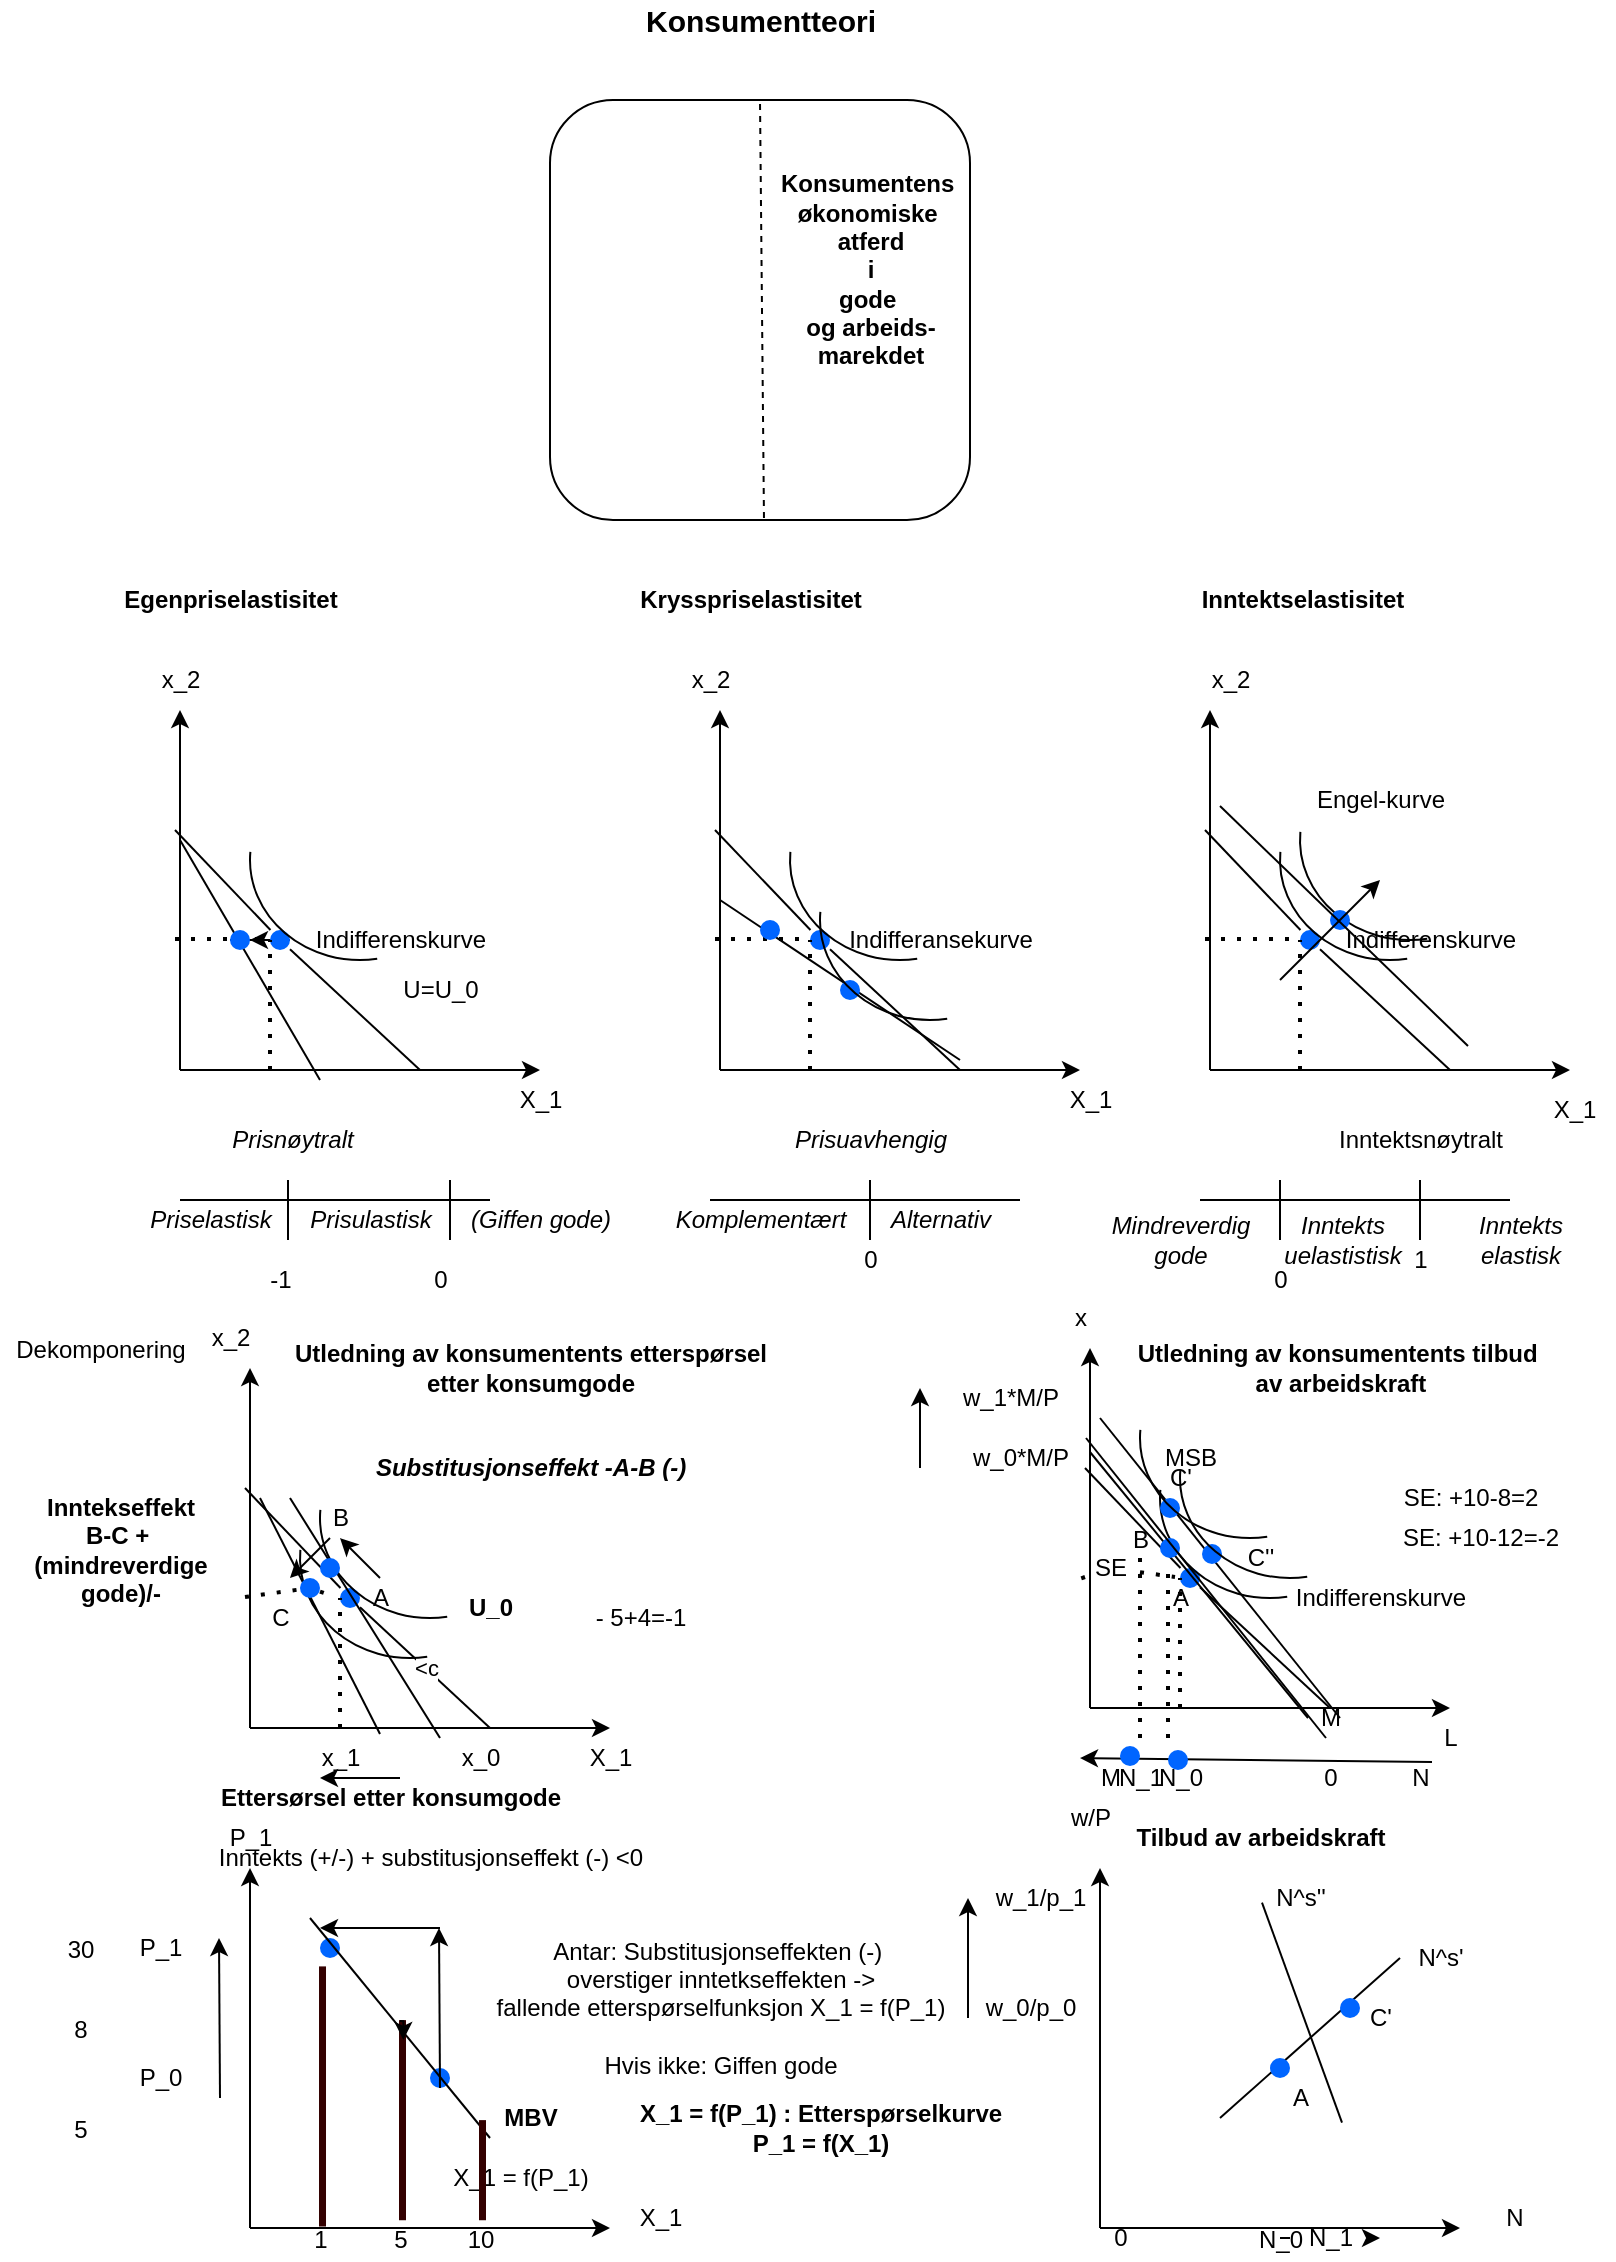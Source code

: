 <mxfile version="15.4.0" type="device"><diagram id="UaC9sKYSoofSCSLUNyeq" name="Page-1"><mxGraphModel dx="1422" dy="856" grid="1" gridSize="10" guides="1" tooltips="1" connect="1" arrows="1" fold="1" page="1" pageScale="1" pageWidth="827" pageHeight="1169" math="0" shadow="0"><root><mxCell id="0"/><mxCell id="1" parent="0"/><mxCell id="a_rR3JhyI1j8THqwhGgr-1" value="" style="rounded=1;whiteSpace=wrap;html=1;" parent="1" vertex="1"><mxGeometry x="295" y="80" width="210" height="210" as="geometry"/></mxCell><mxCell id="CCestM9y5NQriPeMEOW7-3" value="&lt;span style=&quot;font-size: 15px&quot;&gt;&lt;b&gt;Konsumentteori&lt;/b&gt;&lt;/span&gt;" style="text;html=1;align=center;verticalAlign=middle;resizable=0;points=[];autosize=1;" parent="1" vertex="1"><mxGeometry x="335" y="30" width="130" height="20" as="geometry"/></mxCell><mxCell id="p_GAQffkMsLSsXMxCHvM-4" value="" style="endArrow=none;dashed=1;html=1;exitX=0.319;exitY=0.995;exitDx=0;exitDy=0;exitPerimeter=0;" parent="1" edge="1"><mxGeometry width="50" height="50" relative="1" as="geometry"><mxPoint x="401.99" y="288.95" as="sourcePoint"/><mxPoint x="400" y="80" as="targetPoint"/></mxGeometry></mxCell><mxCell id="vuDvbiVRdFE1O4sDSGpS-115" value="&lt;b&gt;Konsumentens&amp;nbsp;&lt;br&gt;økonomiske&amp;nbsp;&lt;br&gt;atferd&lt;br&gt;i&lt;br&gt;gode&amp;nbsp;&lt;br&gt;og arbeids-&lt;br&gt;marekdet&lt;/b&gt;" style="text;html=1;align=center;verticalAlign=middle;resizable=0;points=[];autosize=1;" parent="1" vertex="1"><mxGeometry x="400" y="115" width="110" height="100" as="geometry"/></mxCell><mxCell id="dGHhqfkylUSo09xPHwmu-1" value="" style="endArrow=classic;html=1;" parent="1" edge="1"><mxGeometry width="50" height="50" relative="1" as="geometry"><mxPoint x="110" y="565" as="sourcePoint"/><mxPoint x="110" y="385" as="targetPoint"/></mxGeometry></mxCell><mxCell id="dGHhqfkylUSo09xPHwmu-2" value="" style="endArrow=classic;html=1;" parent="1" edge="1"><mxGeometry width="50" height="50" relative="1" as="geometry"><mxPoint x="110" y="565" as="sourcePoint"/><mxPoint x="290" y="565" as="targetPoint"/></mxGeometry></mxCell><mxCell id="dGHhqfkylUSo09xPHwmu-3" value="" style="endArrow=none;html=1;" parent="1" source="dGHhqfkylUSo09xPHwmu-4" edge="1"><mxGeometry width="50" height="50" relative="1" as="geometry"><mxPoint x="107.5" y="445" as="sourcePoint"/><mxPoint x="230" y="565" as="targetPoint"/></mxGeometry></mxCell><mxCell id="OeIFyzF0JjkcdE1PDNLl-3" value="" style="edgeStyle=orthogonalEdgeStyle;rounded=0;orthogonalLoop=1;jettySize=auto;html=1;" parent="1" source="dGHhqfkylUSo09xPHwmu-4" target="OeIFyzF0JjkcdE1PDNLl-2" edge="1"><mxGeometry relative="1" as="geometry"/></mxCell><mxCell id="dGHhqfkylUSo09xPHwmu-4" value="" style="shape=ellipse;fillColor=#0065FF;strokeColor=none;html=1" parent="1" vertex="1"><mxGeometry x="155" y="495" width="10" height="10" as="geometry"/></mxCell><mxCell id="dGHhqfkylUSo09xPHwmu-5" value="" style="endArrow=none;html=1;" parent="1" target="dGHhqfkylUSo09xPHwmu-4" edge="1"><mxGeometry width="50" height="50" relative="1" as="geometry"><mxPoint x="107.5" y="445" as="sourcePoint"/><mxPoint x="230" y="565" as="targetPoint"/></mxGeometry></mxCell><mxCell id="dGHhqfkylUSo09xPHwmu-6" value="" style="endArrow=none;dashed=1;html=1;dashPattern=1 3;strokeWidth=2;entryX=0;entryY=0.5;entryDx=0;entryDy=0;" parent="1" target="dGHhqfkylUSo09xPHwmu-4" edge="1"><mxGeometry width="50" height="50" relative="1" as="geometry"><mxPoint x="155" y="565" as="sourcePoint"/><mxPoint x="155" y="535" as="targetPoint"/></mxGeometry></mxCell><mxCell id="dGHhqfkylUSo09xPHwmu-7" value="" style="endArrow=none;dashed=1;html=1;dashPattern=1 3;strokeWidth=2;" parent="1" edge="1"><mxGeometry width="50" height="50" relative="1" as="geometry"><mxPoint x="107.5" y="499.5" as="sourcePoint"/><mxPoint x="152.5" y="499.5" as="targetPoint"/></mxGeometry></mxCell><mxCell id="dGHhqfkylUSo09xPHwmu-8" value="Indifferenskurve" style="text;html=1;align=center;verticalAlign=middle;resizable=0;points=[];autosize=1;" parent="1" vertex="1"><mxGeometry x="170" y="490" width="100" height="20" as="geometry"/></mxCell><mxCell id="dGHhqfkylUSo09xPHwmu-9" value="" style="verticalLabelPosition=bottom;verticalAlign=top;html=1;shape=mxgraph.basic.arc;startAngle=0.975;endAngle=0.263;rotation=-180;" parent="1" vertex="1"><mxGeometry x="145" y="410" width="110" height="100" as="geometry"/></mxCell><mxCell id="dGHhqfkylUSo09xPHwmu-10" value="X_1" style="text;html=1;align=center;verticalAlign=middle;resizable=0;points=[];autosize=1;" parent="1" vertex="1"><mxGeometry x="270" y="570" width="40" height="20" as="geometry"/></mxCell><mxCell id="dGHhqfkylUSo09xPHwmu-11" value="x_2" style="text;html=1;align=center;verticalAlign=middle;resizable=0;points=[];autosize=1;" parent="1" vertex="1"><mxGeometry x="95" y="360" width="30" height="20" as="geometry"/></mxCell><mxCell id="dGHhqfkylUSo09xPHwmu-12" value="" style="endArrow=classic;html=1;" parent="1" edge="1"><mxGeometry width="50" height="50" relative="1" as="geometry"><mxPoint x="380" y="565" as="sourcePoint"/><mxPoint x="380" y="385" as="targetPoint"/></mxGeometry></mxCell><mxCell id="dGHhqfkylUSo09xPHwmu-13" value="" style="endArrow=classic;html=1;" parent="1" edge="1"><mxGeometry width="50" height="50" relative="1" as="geometry"><mxPoint x="380" y="565" as="sourcePoint"/><mxPoint x="560" y="565" as="targetPoint"/></mxGeometry></mxCell><mxCell id="dGHhqfkylUSo09xPHwmu-14" value="" style="endArrow=none;html=1;" parent="1" source="dGHhqfkylUSo09xPHwmu-15" edge="1"><mxGeometry width="50" height="50" relative="1" as="geometry"><mxPoint x="377.5" y="445" as="sourcePoint"/><mxPoint x="500" y="565" as="targetPoint"/></mxGeometry></mxCell><mxCell id="dGHhqfkylUSo09xPHwmu-15" value="" style="shape=ellipse;fillColor=#0065FF;strokeColor=none;html=1" parent="1" vertex="1"><mxGeometry x="425" y="495" width="10" height="10" as="geometry"/></mxCell><mxCell id="dGHhqfkylUSo09xPHwmu-16" value="" style="endArrow=none;html=1;" parent="1" target="dGHhqfkylUSo09xPHwmu-15" edge="1"><mxGeometry width="50" height="50" relative="1" as="geometry"><mxPoint x="377.5" y="445" as="sourcePoint"/><mxPoint x="500" y="565" as="targetPoint"/></mxGeometry></mxCell><mxCell id="dGHhqfkylUSo09xPHwmu-17" value="" style="endArrow=none;dashed=1;html=1;dashPattern=1 3;strokeWidth=2;entryX=0;entryY=0.5;entryDx=0;entryDy=0;" parent="1" target="dGHhqfkylUSo09xPHwmu-15" edge="1"><mxGeometry width="50" height="50" relative="1" as="geometry"><mxPoint x="425" y="565" as="sourcePoint"/><mxPoint x="425" y="535" as="targetPoint"/></mxGeometry></mxCell><mxCell id="dGHhqfkylUSo09xPHwmu-18" value="" style="endArrow=none;dashed=1;html=1;dashPattern=1 3;strokeWidth=2;" parent="1" edge="1"><mxGeometry width="50" height="50" relative="1" as="geometry"><mxPoint x="377.5" y="499.5" as="sourcePoint"/><mxPoint x="422.5" y="499.5" as="targetPoint"/></mxGeometry></mxCell><mxCell id="dGHhqfkylUSo09xPHwmu-19" value="Indifferansekurve" style="text;html=1;align=center;verticalAlign=middle;resizable=0;points=[];autosize=1;" parent="1" vertex="1"><mxGeometry x="435" y="490" width="110" height="20" as="geometry"/></mxCell><mxCell id="dGHhqfkylUSo09xPHwmu-20" value="" style="verticalLabelPosition=bottom;verticalAlign=top;html=1;shape=mxgraph.basic.arc;startAngle=0.975;endAngle=0.263;rotation=-180;" parent="1" vertex="1"><mxGeometry x="415" y="410" width="110" height="100" as="geometry"/></mxCell><mxCell id="dGHhqfkylUSo09xPHwmu-21" value="X_1" style="text;html=1;align=center;verticalAlign=middle;resizable=0;points=[];autosize=1;" parent="1" vertex="1"><mxGeometry x="545" y="570" width="40" height="20" as="geometry"/></mxCell><mxCell id="dGHhqfkylUSo09xPHwmu-23" value="" style="endArrow=classic;html=1;" parent="1" edge="1"><mxGeometry width="50" height="50" relative="1" as="geometry"><mxPoint x="625" y="565" as="sourcePoint"/><mxPoint x="625" y="385" as="targetPoint"/></mxGeometry></mxCell><mxCell id="dGHhqfkylUSo09xPHwmu-24" value="" style="endArrow=classic;html=1;" parent="1" edge="1"><mxGeometry width="50" height="50" relative="1" as="geometry"><mxPoint x="625" y="565" as="sourcePoint"/><mxPoint x="805" y="565" as="targetPoint"/></mxGeometry></mxCell><mxCell id="dGHhqfkylUSo09xPHwmu-25" value="" style="endArrow=none;html=1;" parent="1" source="dGHhqfkylUSo09xPHwmu-26" edge="1"><mxGeometry width="50" height="50" relative="1" as="geometry"><mxPoint x="622.5" y="445" as="sourcePoint"/><mxPoint x="745" y="565" as="targetPoint"/></mxGeometry></mxCell><mxCell id="dGHhqfkylUSo09xPHwmu-26" value="" style="shape=ellipse;fillColor=#0065FF;strokeColor=none;html=1" parent="1" vertex="1"><mxGeometry x="670" y="495" width="10" height="10" as="geometry"/></mxCell><mxCell id="dGHhqfkylUSo09xPHwmu-27" value="" style="endArrow=none;html=1;" parent="1" target="dGHhqfkylUSo09xPHwmu-26" edge="1"><mxGeometry width="50" height="50" relative="1" as="geometry"><mxPoint x="622.5" y="445" as="sourcePoint"/><mxPoint x="745" y="565" as="targetPoint"/></mxGeometry></mxCell><mxCell id="dGHhqfkylUSo09xPHwmu-28" value="" style="endArrow=none;dashed=1;html=1;dashPattern=1 3;strokeWidth=2;entryX=0;entryY=0.5;entryDx=0;entryDy=0;" parent="1" target="dGHhqfkylUSo09xPHwmu-26" edge="1"><mxGeometry width="50" height="50" relative="1" as="geometry"><mxPoint x="670" y="565" as="sourcePoint"/><mxPoint x="670" y="535" as="targetPoint"/></mxGeometry></mxCell><mxCell id="dGHhqfkylUSo09xPHwmu-29" value="" style="endArrow=none;dashed=1;html=1;dashPattern=1 3;strokeWidth=2;" parent="1" edge="1"><mxGeometry width="50" height="50" relative="1" as="geometry"><mxPoint x="622.5" y="499.5" as="sourcePoint"/><mxPoint x="667.5" y="499.5" as="targetPoint"/></mxGeometry></mxCell><mxCell id="dGHhqfkylUSo09xPHwmu-30" value="Indifferenskurve" style="text;html=1;align=center;verticalAlign=middle;resizable=0;points=[];autosize=1;" parent="1" vertex="1"><mxGeometry x="685" y="490" width="100" height="20" as="geometry"/></mxCell><mxCell id="dGHhqfkylUSo09xPHwmu-31" value="" style="verticalLabelPosition=bottom;verticalAlign=top;html=1;shape=mxgraph.basic.arc;startAngle=0.975;endAngle=0.263;rotation=-180;" parent="1" vertex="1"><mxGeometry x="660" y="410" width="110" height="100" as="geometry"/></mxCell><mxCell id="dGHhqfkylUSo09xPHwmu-32" value="X_1" style="text;html=1;align=center;verticalAlign=middle;resizable=0;points=[];autosize=1;" parent="1" vertex="1"><mxGeometry x="787" y="575" width="40" height="20" as="geometry"/></mxCell><mxCell id="dGHhqfkylUSo09xPHwmu-34" value="" style="endArrow=classic;html=1;" parent="1" edge="1"><mxGeometry width="50" height="50" relative="1" as="geometry"><mxPoint x="145" y="894" as="sourcePoint"/><mxPoint x="145" y="714" as="targetPoint"/></mxGeometry></mxCell><mxCell id="dGHhqfkylUSo09xPHwmu-35" value="" style="endArrow=classic;html=1;" parent="1" edge="1"><mxGeometry width="50" height="50" relative="1" as="geometry"><mxPoint x="145" y="894" as="sourcePoint"/><mxPoint x="325" y="894" as="targetPoint"/></mxGeometry></mxCell><mxCell id="dGHhqfkylUSo09xPHwmu-36" value="&amp;lt;c" style="endArrow=none;html=1;" parent="1" edge="1"><mxGeometry width="50" height="50" relative="1" as="geometry"><mxPoint x="200" y="833.643" as="sourcePoint"/><mxPoint x="265" y="894" as="targetPoint"/></mxGeometry></mxCell><mxCell id="dGHhqfkylUSo09xPHwmu-37" value="" style="shape=ellipse;fillColor=#0065FF;strokeColor=none;html=1" parent="1" vertex="1"><mxGeometry x="190" y="824" width="10" height="10" as="geometry"/></mxCell><mxCell id="dGHhqfkylUSo09xPHwmu-38" value="" style="endArrow=none;html=1;" parent="1" target="dGHhqfkylUSo09xPHwmu-37" edge="1"><mxGeometry width="50" height="50" relative="1" as="geometry"><mxPoint x="142.5" y="774" as="sourcePoint"/><mxPoint x="265" y="894" as="targetPoint"/></mxGeometry></mxCell><mxCell id="dGHhqfkylUSo09xPHwmu-39" value="" style="endArrow=none;dashed=1;html=1;dashPattern=1 3;strokeWidth=2;entryX=0;entryY=0.5;entryDx=0;entryDy=0;" parent="1" target="dGHhqfkylUSo09xPHwmu-37" edge="1"><mxGeometry width="50" height="50" relative="1" as="geometry"><mxPoint x="190" y="894" as="sourcePoint"/><mxPoint x="190" y="864" as="targetPoint"/></mxGeometry></mxCell><mxCell id="dGHhqfkylUSo09xPHwmu-40" value="" style="endArrow=none;dashed=1;html=1;dashPattern=1 3;strokeWidth=2;" parent="1" source="MqLbuX1iR1Qkj2Uqr4Iy-16" edge="1"><mxGeometry width="50" height="50" relative="1" as="geometry"><mxPoint x="142.5" y="828.5" as="sourcePoint"/><mxPoint x="187.5" y="828.5" as="targetPoint"/></mxGeometry></mxCell><mxCell id="dGHhqfkylUSo09xPHwmu-42" value="" style="verticalLabelPosition=bottom;verticalAlign=top;html=1;shape=mxgraph.basic.arc;startAngle=0.975;endAngle=0.263;rotation=-180;" parent="1" vertex="1"><mxGeometry x="180" y="739" width="110" height="100" as="geometry"/></mxCell><mxCell id="dGHhqfkylUSo09xPHwmu-43" value="X_1" style="text;html=1;align=center;verticalAlign=middle;resizable=0;points=[];autosize=1;" parent="1" vertex="1"><mxGeometry x="305" y="899" width="40" height="20" as="geometry"/></mxCell><mxCell id="dGHhqfkylUSo09xPHwmu-45" value="" style="endArrow=classic;html=1;" parent="1" edge="1"><mxGeometry width="50" height="50" relative="1" as="geometry"><mxPoint x="145" y="1144" as="sourcePoint"/><mxPoint x="145" y="964" as="targetPoint"/></mxGeometry></mxCell><mxCell id="dGHhqfkylUSo09xPHwmu-46" value="" style="endArrow=classic;html=1;" parent="1" edge="1"><mxGeometry width="50" height="50" relative="1" as="geometry"><mxPoint x="145" y="1144" as="sourcePoint"/><mxPoint x="325" y="1144" as="targetPoint"/></mxGeometry></mxCell><mxCell id="dGHhqfkylUSo09xPHwmu-55" value="P_1" style="text;html=1;align=center;verticalAlign=middle;resizable=0;points=[];autosize=1;" parent="1" vertex="1"><mxGeometry x="125" y="939" width="40" height="20" as="geometry"/></mxCell><mxCell id="dGHhqfkylUSo09xPHwmu-56" value="Dekomponering" style="text;html=1;align=center;verticalAlign=middle;resizable=0;points=[];autosize=1;" parent="1" vertex="1"><mxGeometry x="20" y="695" width="100" height="20" as="geometry"/></mxCell><mxCell id="dGHhqfkylUSo09xPHwmu-58" value="&lt;b&gt;Egenpriselastisitet&lt;/b&gt;" style="text;html=1;align=center;verticalAlign=middle;resizable=0;points=[];autosize=1;" parent="1" vertex="1"><mxGeometry x="75" y="320" width="120" height="20" as="geometry"/></mxCell><mxCell id="dGHhqfkylUSo09xPHwmu-59" value="Krysspriselastisitet" style="text;html=1;align=center;verticalAlign=middle;resizable=0;points=[];autosize=1;fontStyle=1" parent="1" vertex="1"><mxGeometry x="330" y="320" width="130" height="20" as="geometry"/></mxCell><mxCell id="dGHhqfkylUSo09xPHwmu-60" value="Inntektselastisitet" style="text;html=1;align=center;verticalAlign=middle;resizable=0;points=[];autosize=1;fontStyle=1" parent="1" vertex="1"><mxGeometry x="611" y="320" width="120" height="20" as="geometry"/></mxCell><mxCell id="dGHhqfkylUSo09xPHwmu-62" value="" style="endArrow=none;html=1;" parent="1" edge="1"><mxGeometry width="50" height="50" relative="1" as="geometry"><mxPoint x="110" y="630" as="sourcePoint"/><mxPoint x="265" y="630" as="targetPoint"/></mxGeometry></mxCell><mxCell id="dGHhqfkylUSo09xPHwmu-63" value="" style="endArrow=none;html=1;" parent="1" edge="1"><mxGeometry width="50" height="50" relative="1" as="geometry"><mxPoint x="375" y="630" as="sourcePoint"/><mxPoint x="530" y="630" as="targetPoint"/></mxGeometry></mxCell><mxCell id="dGHhqfkylUSo09xPHwmu-64" value="" style="endArrow=none;html=1;" parent="1" edge="1"><mxGeometry width="50" height="50" relative="1" as="geometry"><mxPoint x="620" y="630" as="sourcePoint"/><mxPoint x="775" y="630" as="targetPoint"/></mxGeometry></mxCell><mxCell id="dGHhqfkylUSo09xPHwmu-66" value="" style="endArrow=none;html=1;" parent="1" edge="1"><mxGeometry width="50" height="50" relative="1" as="geometry"><mxPoint x="164" y="650" as="sourcePoint"/><mxPoint x="164" y="620" as="targetPoint"/></mxGeometry></mxCell><mxCell id="dGHhqfkylUSo09xPHwmu-67" value="" style="endArrow=none;html=1;" parent="1" edge="1"><mxGeometry width="50" height="50" relative="1" as="geometry"><mxPoint x="245" y="650" as="sourcePoint"/><mxPoint x="245" y="620" as="targetPoint"/></mxGeometry></mxCell><mxCell id="dGHhqfkylUSo09xPHwmu-69" value="" style="endArrow=none;html=1;" parent="1" edge="1"><mxGeometry width="50" height="50" relative="1" as="geometry"><mxPoint x="455" y="650" as="sourcePoint"/><mxPoint x="455" y="620" as="targetPoint"/></mxGeometry></mxCell><mxCell id="dGHhqfkylUSo09xPHwmu-70" value="" style="endArrow=none;html=1;" parent="1" edge="1"><mxGeometry width="50" height="50" relative="1" as="geometry"><mxPoint x="660" y="650" as="sourcePoint"/><mxPoint x="660" y="620" as="targetPoint"/></mxGeometry></mxCell><mxCell id="dGHhqfkylUSo09xPHwmu-71" value="" style="endArrow=none;html=1;" parent="1" edge="1"><mxGeometry width="50" height="50" relative="1" as="geometry"><mxPoint x="730" y="650" as="sourcePoint"/><mxPoint x="730" y="620" as="targetPoint"/></mxGeometry></mxCell><mxCell id="dGHhqfkylUSo09xPHwmu-72" value="&lt;i&gt;Priselastisk&lt;/i&gt;" style="text;html=1;align=center;verticalAlign=middle;resizable=0;points=[];autosize=1;" parent="1" vertex="1"><mxGeometry x="85" y="630" width="80" height="20" as="geometry"/></mxCell><mxCell id="dGHhqfkylUSo09xPHwmu-73" value="&lt;i&gt;Prisnøytralt&lt;/i&gt;" style="text;html=1;align=center;verticalAlign=middle;resizable=0;points=[];autosize=1;" parent="1" vertex="1"><mxGeometry x="126" y="590" width="80" height="20" as="geometry"/></mxCell><mxCell id="dGHhqfkylUSo09xPHwmu-74" value="&lt;i&gt;Prisulastisk&lt;/i&gt;" style="text;html=1;align=center;verticalAlign=middle;resizable=0;points=[];autosize=1;" parent="1" vertex="1"><mxGeometry x="165" y="630" width="80" height="20" as="geometry"/></mxCell><mxCell id="dGHhqfkylUSo09xPHwmu-76" value="&lt;i&gt;Prisuavhengig&lt;/i&gt;" style="text;html=1;align=center;verticalAlign=middle;resizable=0;points=[];autosize=1;" parent="1" vertex="1"><mxGeometry x="410" y="590" width="90" height="20" as="geometry"/></mxCell><mxCell id="dGHhqfkylUSo09xPHwmu-81" value="&lt;b&gt;Inntekseffekt&lt;br&gt;B-C +&amp;nbsp;&lt;br&gt;(mindreverdige&lt;br&gt;gode)/-&lt;br&gt;&lt;/b&gt;" style="text;html=1;align=center;verticalAlign=middle;resizable=0;points=[];autosize=1;" parent="1" vertex="1"><mxGeometry x="30" y="775" width="100" height="60" as="geometry"/></mxCell><mxCell id="dGHhqfkylUSo09xPHwmu-82" value="&lt;b&gt;&lt;i&gt;Substitusjonseffekt -A-B (-)&lt;/i&gt;&lt;/b&gt;" style="text;html=1;align=center;verticalAlign=middle;resizable=0;points=[];autosize=1;" parent="1" vertex="1"><mxGeometry x="200" y="754" width="170" height="20" as="geometry"/></mxCell><mxCell id="dGHhqfkylUSo09xPHwmu-83" value="Antar: Substitusjonseffekten (-)&amp;nbsp;&lt;br&gt;overstiger inntetkseffekten -&amp;gt; &lt;br&gt;fallende etterspørselfunksjon X_1 = f(P_1)&lt;br&gt;&lt;br&gt;Hvis ikke: Giffen gode" style="text;html=1;align=center;verticalAlign=middle;resizable=0;points=[];autosize=1;" parent="1" vertex="1"><mxGeometry x="260" y="994" width="240" height="80" as="geometry"/></mxCell><mxCell id="dGHhqfkylUSo09xPHwmu-84" value="X_1" style="text;html=1;align=center;verticalAlign=middle;resizable=0;points=[];autosize=1;" parent="1" vertex="1"><mxGeometry x="330" y="1129" width="40" height="20" as="geometry"/></mxCell><mxCell id="dGHhqfkylUSo09xPHwmu-85" value="" style="shape=ellipse;fillColor=#0065FF;strokeColor=none;html=1" parent="1" vertex="1"><mxGeometry x="180" y="999" width="10" height="10" as="geometry"/></mxCell><mxCell id="dGHhqfkylUSo09xPHwmu-86" value="" style="shape=ellipse;fillColor=#0065FF;strokeColor=none;html=1" parent="1" vertex="1"><mxGeometry x="235" y="1064" width="10" height="10" as="geometry"/></mxCell><mxCell id="XjBg79fzx463QBhtHAm3-2" value="Utledning av konsumentents etterspørsel &lt;br&gt;etter konsumgode" style="text;html=1;align=center;verticalAlign=middle;resizable=0;points=[];autosize=1;fontStyle=1" parent="1" vertex="1"><mxGeometry x="160" y="699" width="250" height="30" as="geometry"/></mxCell><mxCell id="XjBg79fzx463QBhtHAm3-3" value="Utledning av konsumentents tilbud&amp;nbsp;&lt;br&gt;av arbeidskraft" style="text;html=1;align=center;verticalAlign=middle;resizable=0;points=[];autosize=1;fontStyle=1" parent="1" vertex="1"><mxGeometry x="580" y="699" width="220" height="30" as="geometry"/></mxCell><mxCell id="XjBg79fzx463QBhtHAm3-6" value="" style="endArrow=classic;html=1;" parent="1" edge="1"><mxGeometry width="50" height="50" relative="1" as="geometry"><mxPoint x="570" y="1144" as="sourcePoint"/><mxPoint x="570" y="964" as="targetPoint"/></mxGeometry></mxCell><mxCell id="XjBg79fzx463QBhtHAm3-7" value="" style="endArrow=classic;html=1;" parent="1" edge="1"><mxGeometry width="50" height="50" relative="1" as="geometry"><mxPoint x="570" y="1144" as="sourcePoint"/><mxPoint x="750" y="1144" as="targetPoint"/></mxGeometry></mxCell><mxCell id="XjBg79fzx463QBhtHAm3-8" value="w/P" style="text;html=1;align=center;verticalAlign=middle;resizable=0;points=[];autosize=1;" parent="1" vertex="1"><mxGeometry x="545" y="929" width="40" height="20" as="geometry"/></mxCell><mxCell id="XjBg79fzx463QBhtHAm3-9" value="N" style="text;html=1;align=center;verticalAlign=middle;resizable=0;points=[];autosize=1;" parent="1" vertex="1"><mxGeometry x="767" y="1129" width="20" height="20" as="geometry"/></mxCell><mxCell id="pjJcdShERlO09EDVCgfI-1" value="-1" style="text;html=1;align=center;verticalAlign=middle;resizable=0;points=[];autosize=1;" parent="1" vertex="1"><mxGeometry x="145" y="660" width="30" height="20" as="geometry"/></mxCell><mxCell id="pjJcdShERlO09EDVCgfI-2" value="&lt;i&gt;(Giffen gode)&lt;/i&gt;" style="text;html=1;align=center;verticalAlign=middle;resizable=0;points=[];autosize=1;" parent="1" vertex="1"><mxGeometry x="245" y="630" width="90" height="20" as="geometry"/></mxCell><mxCell id="pjJcdShERlO09EDVCgfI-3" value="0" style="text;html=1;align=center;verticalAlign=middle;resizable=0;points=[];autosize=1;" parent="1" vertex="1"><mxGeometry x="230" y="660" width="20" height="20" as="geometry"/></mxCell><mxCell id="pjJcdShERlO09EDVCgfI-4" value="0" style="text;html=1;align=center;verticalAlign=middle;resizable=0;points=[];autosize=1;" parent="1" vertex="1"><mxGeometry x="445" y="650" width="20" height="20" as="geometry"/></mxCell><mxCell id="pjJcdShERlO09EDVCgfI-5" value="&lt;i&gt;Komplementært&lt;/i&gt;" style="text;html=1;align=center;verticalAlign=middle;resizable=0;points=[];autosize=1;" parent="1" vertex="1"><mxGeometry x="350" y="630" width="100" height="20" as="geometry"/></mxCell><mxCell id="pjJcdShERlO09EDVCgfI-6" value="&lt;i&gt;Alternativ&lt;/i&gt;" style="text;html=1;align=center;verticalAlign=middle;resizable=0;points=[];autosize=1;" parent="1" vertex="1"><mxGeometry x="455" y="630" width="70" height="20" as="geometry"/></mxCell><mxCell id="pjJcdShERlO09EDVCgfI-7" value="1" style="text;html=1;align=center;verticalAlign=middle;resizable=0;points=[];autosize=1;" parent="1" vertex="1"><mxGeometry x="720" y="650" width="20" height="20" as="geometry"/></mxCell><mxCell id="pjJcdShERlO09EDVCgfI-8" value="0" style="text;html=1;align=center;verticalAlign=middle;resizable=0;points=[];autosize=1;" parent="1" vertex="1"><mxGeometry x="650" y="660" width="20" height="20" as="geometry"/></mxCell><mxCell id="pjJcdShERlO09EDVCgfI-10" value="&lt;i&gt;Inntekts&lt;br&gt;elastisk&lt;/i&gt;" style="text;html=1;align=center;verticalAlign=middle;resizable=0;points=[];autosize=1;" parent="1" vertex="1"><mxGeometry x="750" y="635" width="60" height="30" as="geometry"/></mxCell><mxCell id="pjJcdShERlO09EDVCgfI-11" value="&lt;i&gt;Mindreverdig&lt;br&gt;gode&lt;/i&gt;" style="text;html=1;align=center;verticalAlign=middle;resizable=0;points=[];autosize=1;" parent="1" vertex="1"><mxGeometry x="570" y="635" width="80" height="30" as="geometry"/></mxCell><mxCell id="pjJcdShERlO09EDVCgfI-12" value="&lt;i&gt;Inntekts&lt;br&gt;uelastistisk&lt;/i&gt;" style="text;html=1;align=center;verticalAlign=middle;resizable=0;points=[];autosize=1;" parent="1" vertex="1"><mxGeometry x="656" y="635" width="70" height="30" as="geometry"/></mxCell><mxCell id="pjJcdShERlO09EDVCgfI-13" value="Inntektsnøytralt" style="text;html=1;align=center;verticalAlign=middle;resizable=0;points=[];autosize=1;" parent="1" vertex="1"><mxGeometry x="680" y="590" width="100" height="20" as="geometry"/></mxCell><mxCell id="pjJcdShERlO09EDVCgfI-14" value="" style="endArrow=none;html=1;" parent="1" edge="1"><mxGeometry width="50" height="50" relative="1" as="geometry"><mxPoint x="165" y="779" as="sourcePoint"/><mxPoint x="240" y="899" as="targetPoint"/></mxGeometry></mxCell><mxCell id="pjJcdShERlO09EDVCgfI-15" value="" style="endArrow=classic;html=1;" parent="1" edge="1"><mxGeometry width="50" height="50" relative="1" as="geometry"><mxPoint x="565" y="884" as="sourcePoint"/><mxPoint x="565" y="704" as="targetPoint"/></mxGeometry></mxCell><mxCell id="pjJcdShERlO09EDVCgfI-16" value="" style="endArrow=classic;html=1;" parent="1" edge="1"><mxGeometry width="50" height="50" relative="1" as="geometry"><mxPoint x="565" y="884" as="sourcePoint"/><mxPoint x="745" y="884" as="targetPoint"/></mxGeometry></mxCell><mxCell id="pjJcdShERlO09EDVCgfI-17" value="" style="endArrow=none;html=1;" parent="1" source="pjJcdShERlO09EDVCgfI-18" edge="1"><mxGeometry width="50" height="50" relative="1" as="geometry"><mxPoint x="562.5" y="764" as="sourcePoint"/><mxPoint x="685" y="884" as="targetPoint"/></mxGeometry></mxCell><mxCell id="pjJcdShERlO09EDVCgfI-18" value="" style="shape=ellipse;fillColor=#0065FF;strokeColor=none;html=1" parent="1" vertex="1"><mxGeometry x="610" y="814" width="10" height="10" as="geometry"/></mxCell><mxCell id="pjJcdShERlO09EDVCgfI-19" value="" style="endArrow=none;html=1;" parent="1" target="pjJcdShERlO09EDVCgfI-18" edge="1"><mxGeometry width="50" height="50" relative="1" as="geometry"><mxPoint x="562.5" y="764" as="sourcePoint"/><mxPoint x="685" y="884" as="targetPoint"/></mxGeometry></mxCell><mxCell id="pjJcdShERlO09EDVCgfI-20" value="" style="endArrow=none;dashed=1;html=1;dashPattern=1 3;strokeWidth=2;entryX=0;entryY=0.5;entryDx=0;entryDy=0;" parent="1" target="pjJcdShERlO09EDVCgfI-18" edge="1"><mxGeometry width="50" height="50" relative="1" as="geometry"><mxPoint x="610" y="884" as="sourcePoint"/><mxPoint x="610" y="854" as="targetPoint"/></mxGeometry></mxCell><mxCell id="pjJcdShERlO09EDVCgfI-21" value="" style="endArrow=none;dashed=1;html=1;dashPattern=1 3;strokeWidth=2;" parent="1" source="852CA8QY-z-89gIL2CTr-7" edge="1"><mxGeometry width="50" height="50" relative="1" as="geometry"><mxPoint x="562.5" y="818.5" as="sourcePoint"/><mxPoint x="607.5" y="818.5" as="targetPoint"/></mxGeometry></mxCell><mxCell id="pjJcdShERlO09EDVCgfI-22" value="Indifferenskurve" style="text;html=1;align=center;verticalAlign=middle;resizable=0;points=[];autosize=1;" parent="1" vertex="1"><mxGeometry x="660" y="819" width="100" height="20" as="geometry"/></mxCell><mxCell id="pjJcdShERlO09EDVCgfI-23" value="" style="verticalLabelPosition=bottom;verticalAlign=top;html=1;shape=mxgraph.basic.arc;startAngle=0.975;endAngle=0.263;rotation=-180;" parent="1" vertex="1"><mxGeometry x="600" y="729" width="110" height="100" as="geometry"/></mxCell><mxCell id="pjJcdShERlO09EDVCgfI-24" value="L" style="text;html=1;align=center;verticalAlign=middle;resizable=0;points=[];autosize=1;" parent="1" vertex="1"><mxGeometry x="735" y="889" width="20" height="20" as="geometry"/></mxCell><mxCell id="pjJcdShERlO09EDVCgfI-25" value="x" style="text;html=1;align=center;verticalAlign=middle;resizable=0;points=[];autosize=1;" parent="1" vertex="1"><mxGeometry x="550" y="679" width="20" height="20" as="geometry"/></mxCell><mxCell id="pjJcdShERlO09EDVCgfI-30" value="&lt;b&gt;Ettersørsel etter konsumgode&lt;/b&gt;" style="text;html=1;align=center;verticalAlign=middle;resizable=0;points=[];autosize=1;" parent="1" vertex="1"><mxGeometry x="120" y="919" width="190" height="20" as="geometry"/></mxCell><mxCell id="pjJcdShERlO09EDVCgfI-45" value="&lt;b&gt;Tilbud av arbeidskraft&lt;/b&gt;" style="text;html=1;align=center;verticalAlign=middle;resizable=0;points=[];autosize=1;" parent="1" vertex="1"><mxGeometry x="580" y="939" width="140" height="20" as="geometry"/></mxCell><mxCell id="z0DdqQCocqsabi6_3dZR-1" value="" style="endArrow=classic;html=1;exitX=0.05;exitY=1.1;exitDx=0;exitDy=0;exitPerimeter=0;" parent="1" source="pjJcdShERlO09EDVCgfI-24" edge="1"><mxGeometry width="50" height="50" relative="1" as="geometry"><mxPoint x="650" y="909" as="sourcePoint"/><mxPoint x="560" y="909" as="targetPoint"/></mxGeometry></mxCell><mxCell id="z0DdqQCocqsabi6_3dZR-2" value="M" style="text;html=1;align=center;verticalAlign=middle;resizable=0;points=[];autosize=1;" parent="1" vertex="1"><mxGeometry x="670" y="879" width="30" height="20" as="geometry"/></mxCell><mxCell id="z0DdqQCocqsabi6_3dZR-3" value="w_0*M/P" style="text;html=1;align=center;verticalAlign=middle;resizable=0;points=[];autosize=1;" parent="1" vertex="1"><mxGeometry x="500" y="749" width="60" height="20" as="geometry"/></mxCell><mxCell id="z0DdqQCocqsabi6_3dZR-4" value="N" style="text;html=1;align=center;verticalAlign=middle;resizable=0;points=[];autosize=1;" parent="1" vertex="1"><mxGeometry x="720" y="909" width="20" height="20" as="geometry"/></mxCell><mxCell id="z0DdqQCocqsabi6_3dZR-5" value="0" style="text;html=1;align=center;verticalAlign=middle;resizable=0;points=[];autosize=1;" parent="1" vertex="1"><mxGeometry x="675" y="909" width="20" height="20" as="geometry"/></mxCell><mxCell id="z0DdqQCocqsabi6_3dZR-8" value="M" style="text;html=1;align=center;verticalAlign=middle;resizable=0;points=[];autosize=1;" parent="1" vertex="1"><mxGeometry x="560" y="909" width="30" height="20" as="geometry"/></mxCell><mxCell id="z0DdqQCocqsabi6_3dZR-9" value="w_1*M/P" style="text;html=1;align=center;verticalAlign=middle;resizable=0;points=[];autosize=1;" parent="1" vertex="1"><mxGeometry x="495" y="719" width="60" height="20" as="geometry"/></mxCell><mxCell id="z0DdqQCocqsabi6_3dZR-11" value="w_0/p_0" style="text;html=1;align=center;verticalAlign=middle;resizable=0;points=[];autosize=1;" parent="1" vertex="1"><mxGeometry x="505" y="1024" width="60" height="20" as="geometry"/></mxCell><mxCell id="z0DdqQCocqsabi6_3dZR-12" value="w_1/p_1" style="text;html=1;align=center;verticalAlign=middle;resizable=0;points=[];autosize=1;" parent="1" vertex="1"><mxGeometry x="510" y="969" width="60" height="20" as="geometry"/></mxCell><mxCell id="OeIFyzF0JjkcdE1PDNLl-1" value="" style="endArrow=none;html=1;" parent="1" edge="1"><mxGeometry width="50" height="50" relative="1" as="geometry"><mxPoint x="180" y="570" as="sourcePoint"/><mxPoint x="110" y="450" as="targetPoint"/></mxGeometry></mxCell><mxCell id="OeIFyzF0JjkcdE1PDNLl-2" value="" style="shape=ellipse;fillColor=#0065FF;strokeColor=none;html=1" parent="1" vertex="1"><mxGeometry x="135" y="495" width="10" height="10" as="geometry"/></mxCell><mxCell id="OeIFyzF0JjkcdE1PDNLl-4" value="" style="endArrow=none;html=1;" parent="1" edge="1"><mxGeometry width="50" height="50" relative="1" as="geometry"><mxPoint x="500" y="560" as="sourcePoint"/><mxPoint x="380" y="480" as="targetPoint"/></mxGeometry></mxCell><mxCell id="OeIFyzF0JjkcdE1PDNLl-5" value="" style="shape=ellipse;fillColor=#0065FF;strokeColor=none;html=1" parent="1" vertex="1"><mxGeometry x="440" y="520" width="10" height="10" as="geometry"/></mxCell><mxCell id="OeIFyzF0JjkcdE1PDNLl-6" value="" style="verticalLabelPosition=bottom;verticalAlign=top;html=1;shape=mxgraph.basic.arc;startAngle=0.975;endAngle=0.263;rotation=-180;" parent="1" vertex="1"><mxGeometry x="430" y="440" width="110" height="100" as="geometry"/></mxCell><mxCell id="OeIFyzF0JjkcdE1PDNLl-8" value="" style="shape=ellipse;fillColor=#0065FF;strokeColor=none;html=1" parent="1" vertex="1"><mxGeometry x="400" y="490" width="10" height="10" as="geometry"/></mxCell><mxCell id="MqLbuX1iR1Qkj2Uqr4Iy-1" value="x_1" style="text;html=1;align=center;verticalAlign=middle;resizable=0;points=[];autosize=1;" parent="1" vertex="1"><mxGeometry x="175" y="899" width="30" height="20" as="geometry"/></mxCell><mxCell id="MqLbuX1iR1Qkj2Uqr4Iy-4" value="P_0" style="text;html=1;align=center;verticalAlign=middle;resizable=0;points=[];autosize=1;" parent="1" vertex="1"><mxGeometry x="80" y="1059" width="40" height="20" as="geometry"/></mxCell><mxCell id="MqLbuX1iR1Qkj2Uqr4Iy-5" value="P_1" style="text;html=1;align=center;verticalAlign=middle;resizable=0;points=[];autosize=1;" parent="1" vertex="1"><mxGeometry x="80" y="994" width="40" height="20" as="geometry"/></mxCell><mxCell id="MqLbuX1iR1Qkj2Uqr4Iy-9" value="&lt;b&gt;U_0&lt;/b&gt;" style="text;html=1;align=center;verticalAlign=middle;resizable=0;points=[];autosize=1;" parent="1" vertex="1"><mxGeometry x="245" y="824" width="40" height="20" as="geometry"/></mxCell><mxCell id="MqLbuX1iR1Qkj2Uqr4Iy-10" value="" style="shape=ellipse;fillColor=#0065FF;strokeColor=none;html=1" parent="1" vertex="1"><mxGeometry x="180" y="809" width="10" height="10" as="geometry"/></mxCell><mxCell id="MqLbuX1iR1Qkj2Uqr4Iy-13" value="" style="endArrow=classic;html=1;" parent="1" edge="1"><mxGeometry width="50" height="50" relative="1" as="geometry"><mxPoint x="210" y="819" as="sourcePoint"/><mxPoint x="190" y="799" as="targetPoint"/></mxGeometry></mxCell><mxCell id="MqLbuX1iR1Qkj2Uqr4Iy-14" value="" style="endArrow=none;html=1;entryX=0.9;entryY=-0.1;entryDx=0;entryDy=0;entryPerimeter=0;" parent="1" edge="1"><mxGeometry width="50" height="50" relative="1" as="geometry"><mxPoint x="150" y="779" as="sourcePoint"/><mxPoint x="210" y="897" as="targetPoint"/></mxGeometry></mxCell><mxCell id="MqLbuX1iR1Qkj2Uqr4Iy-15" value="" style="verticalLabelPosition=bottom;verticalAlign=top;html=1;shape=mxgraph.basic.arc;startAngle=0.975;endAngle=0.263;rotation=-180;" parent="1" vertex="1"><mxGeometry x="170" y="759" width="110" height="100" as="geometry"/></mxCell><mxCell id="MqLbuX1iR1Qkj2Uqr4Iy-16" value="" style="shape=ellipse;fillColor=#0065FF;strokeColor=none;html=1" parent="1" vertex="1"><mxGeometry x="170" y="819" width="10" height="10" as="geometry"/></mxCell><mxCell id="MqLbuX1iR1Qkj2Uqr4Iy-18" value="" style="endArrow=none;dashed=1;html=1;dashPattern=1 3;strokeWidth=2;" parent="1" target="MqLbuX1iR1Qkj2Uqr4Iy-16" edge="1"><mxGeometry width="50" height="50" relative="1" as="geometry"><mxPoint x="142.5" y="828.5" as="sourcePoint"/><mxPoint x="187.5" y="828.5" as="targetPoint"/></mxGeometry></mxCell><mxCell id="MqLbuX1iR1Qkj2Uqr4Iy-19" value="" style="endArrow=classic;html=1;" parent="1" edge="1"><mxGeometry width="50" height="50" relative="1" as="geometry"><mxPoint x="185" y="799" as="sourcePoint"/><mxPoint x="165" y="819" as="targetPoint"/></mxGeometry></mxCell><mxCell id="MqLbuX1iR1Qkj2Uqr4Iy-20" value="A" style="text;html=1;align=center;verticalAlign=middle;resizable=0;points=[];autosize=1;" parent="1" vertex="1"><mxGeometry x="200" y="819" width="20" height="20" as="geometry"/></mxCell><mxCell id="MqLbuX1iR1Qkj2Uqr4Iy-21" value="B&lt;br&gt;" style="text;html=1;align=center;verticalAlign=middle;resizable=0;points=[];autosize=1;" parent="1" vertex="1"><mxGeometry x="180" y="779" width="20" height="20" as="geometry"/></mxCell><mxCell id="MqLbuX1iR1Qkj2Uqr4Iy-22" value="C" style="text;html=1;align=center;verticalAlign=middle;resizable=0;points=[];autosize=1;" parent="1" vertex="1"><mxGeometry x="150" y="829" width="20" height="20" as="geometry"/></mxCell><mxCell id="MqLbuX1iR1Qkj2Uqr4Iy-23" value="" style="endArrow=classic;html=1;exitX=0.5;exitY=1;exitDx=0;exitDy=0;" parent="1" source="dGHhqfkylUSo09xPHwmu-86" edge="1"><mxGeometry width="50" height="50" relative="1" as="geometry"><mxPoint x="240" y="1029" as="sourcePoint"/><mxPoint x="239.5" y="994" as="targetPoint"/></mxGeometry></mxCell><mxCell id="MqLbuX1iR1Qkj2Uqr4Iy-24" value="" style="endArrow=classic;html=1;" parent="1" edge="1"><mxGeometry width="50" height="50" relative="1" as="geometry"><mxPoint x="240" y="994" as="sourcePoint"/><mxPoint x="180" y="994" as="targetPoint"/></mxGeometry></mxCell><mxCell id="MqLbuX1iR1Qkj2Uqr4Iy-25" value="Inntekts (+/-) + substitusjonseffekt (-) &amp;lt;0" style="text;html=1;align=center;verticalAlign=middle;resizable=0;points=[];autosize=1;" parent="1" vertex="1"><mxGeometry x="120" y="949" width="230" height="20" as="geometry"/></mxCell><mxCell id="MqLbuX1iR1Qkj2Uqr4Iy-26" value="" style="endArrow=none;html=1;" parent="1" edge="1"><mxGeometry width="50" height="50" relative="1" as="geometry"><mxPoint x="175" y="989" as="sourcePoint"/><mxPoint x="265" y="1099" as="targetPoint"/></mxGeometry></mxCell><mxCell id="MqLbuX1iR1Qkj2Uqr4Iy-28" value="X_1 = f(P_1)" style="text;html=1;align=center;verticalAlign=middle;resizable=0;points=[];autosize=1;" parent="1" vertex="1"><mxGeometry x="240" y="1109" width="80" height="20" as="geometry"/></mxCell><mxCell id="MqLbuX1iR1Qkj2Uqr4Iy-31" value="" style="verticalLabelPosition=bottom;verticalAlign=top;html=1;shape=mxgraph.basic.arc;startAngle=0.975;endAngle=0.263;rotation=-180;" parent="1" vertex="1"><mxGeometry x="670" y="400" width="110" height="100" as="geometry"/></mxCell><mxCell id="MqLbuX1iR1Qkj2Uqr4Iy-32" value="" style="shape=ellipse;fillColor=#0065FF;strokeColor=none;html=1" parent="1" vertex="1"><mxGeometry x="685" y="485" width="10" height="10" as="geometry"/></mxCell><mxCell id="MqLbuX1iR1Qkj2Uqr4Iy-34" value="" style="endArrow=classic;html=1;" parent="1" edge="1"><mxGeometry width="50" height="50" relative="1" as="geometry"><mxPoint x="660" y="520" as="sourcePoint"/><mxPoint x="710" y="470" as="targetPoint"/></mxGeometry></mxCell><mxCell id="MqLbuX1iR1Qkj2Uqr4Iy-35" value="Engel-kurve" style="text;html=1;align=center;verticalAlign=middle;resizable=0;points=[];autosize=1;" parent="1" vertex="1"><mxGeometry x="670" y="420" width="80" height="20" as="geometry"/></mxCell><mxCell id="EWcM4Gq3wgILh0zcAq7R-2" value="MSB" style="text;html=1;align=center;verticalAlign=middle;resizable=0;points=[];autosize=1;" parent="1" vertex="1"><mxGeometry x="595" y="749" width="40" height="20" as="geometry"/></mxCell><mxCell id="EWcM4Gq3wgILh0zcAq7R-3" value="" style="endArrow=classic;html=1;" parent="1" edge="1"><mxGeometry width="50" height="50" relative="1" as="geometry"><mxPoint x="480" y="764" as="sourcePoint"/><mxPoint x="480" y="724" as="targetPoint"/></mxGeometry></mxCell><mxCell id="EWcM4Gq3wgILh0zcAq7R-7" value="" style="endArrow=none;html=1;" parent="1" edge="1"><mxGeometry width="50" height="50" relative="1" as="geometry"><mxPoint x="630" y="1089" as="sourcePoint"/><mxPoint x="720" y="1009" as="targetPoint"/></mxGeometry></mxCell><mxCell id="EWcM4Gq3wgILh0zcAq7R-8" value="N^s'" style="text;html=1;align=center;verticalAlign=middle;resizable=0;points=[];autosize=1;" parent="1" vertex="1"><mxGeometry x="720" y="999" width="40" height="20" as="geometry"/></mxCell><mxCell id="852CA8QY-z-89gIL2CTr-1" value="U=U_0" style="text;html=1;align=center;verticalAlign=middle;resizable=0;points=[];autosize=1;" parent="1" vertex="1"><mxGeometry x="215" y="515" width="50" height="20" as="geometry"/></mxCell><mxCell id="852CA8QY-z-89gIL2CTr-3" value="" style="endArrow=none;html=1;" parent="1" edge="1"><mxGeometry width="50" height="50" relative="1" as="geometry"><mxPoint x="690" y="889" as="sourcePoint"/><mxPoint x="570" y="739" as="targetPoint"/></mxGeometry></mxCell><mxCell id="852CA8QY-z-89gIL2CTr-4" value="" style="endArrow=none;html=1;entryX=1.083;entryY=0.35;entryDx=0;entryDy=0;entryPerimeter=0;" parent="1" edge="1" target="z0DdqQCocqsabi6_3dZR-3"><mxGeometry width="50" height="50" relative="1" as="geometry"><mxPoint x="674" y="889" as="sourcePoint"/><mxPoint x="554" y="739" as="targetPoint"/></mxGeometry></mxCell><mxCell id="852CA8QY-z-89gIL2CTr-6" value="" style="shape=ellipse;fillColor=#0065FF;strokeColor=none;html=1" parent="1" vertex="1"><mxGeometry x="600" y="799" width="10" height="10" as="geometry"/></mxCell><mxCell id="852CA8QY-z-89gIL2CTr-8" value="A" style="text;html=1;align=center;verticalAlign=middle;resizable=0;points=[];autosize=1;" parent="1" vertex="1"><mxGeometry x="600" y="819" width="20" height="20" as="geometry"/></mxCell><mxCell id="852CA8QY-z-89gIL2CTr-9" value="B" style="text;html=1;align=center;verticalAlign=middle;resizable=0;points=[];autosize=1;" parent="1" vertex="1"><mxGeometry x="580" y="790" width="20" height="20" as="geometry"/></mxCell><mxCell id="852CA8QY-z-89gIL2CTr-10" value="" style="endArrow=none;html=1;" parent="1" edge="1"><mxGeometry width="50" height="50" relative="1" as="geometry"><mxPoint x="683" y="899" as="sourcePoint"/><mxPoint x="563" y="749" as="targetPoint"/></mxGeometry></mxCell><mxCell id="852CA8QY-z-89gIL2CTr-11" value="" style="shape=ellipse;fillColor=#0065FF;strokeColor=none;html=1" parent="1" vertex="1"><mxGeometry x="600" y="779" width="10" height="10" as="geometry"/></mxCell><mxCell id="852CA8QY-z-89gIL2CTr-12" value="" style="verticalLabelPosition=bottom;verticalAlign=top;html=1;shape=mxgraph.basic.arc;startAngle=0.975;endAngle=0.263;rotation=-180;" parent="1" vertex="1"><mxGeometry x="590" y="699" width="110" height="100" as="geometry"/></mxCell><mxCell id="852CA8QY-z-89gIL2CTr-13" value="" style="shape=ellipse;fillColor=#0065FF;strokeColor=none;html=1" parent="1" vertex="1"><mxGeometry x="621" y="802" width="10" height="10" as="geometry"/></mxCell><mxCell id="852CA8QY-z-89gIL2CTr-14" value="" style="verticalLabelPosition=bottom;verticalAlign=top;html=1;shape=mxgraph.basic.arc;startAngle=0.975;endAngle=0.263;rotation=-180;" parent="1" vertex="1"><mxGeometry x="610" y="719" width="110" height="100" as="geometry"/></mxCell><mxCell id="852CA8QY-z-89gIL2CTr-15" value="C'" style="text;html=1;align=center;verticalAlign=middle;resizable=0;points=[];autosize=1;" parent="1" vertex="1"><mxGeometry x="595" y="759" width="30" height="20" as="geometry"/></mxCell><mxCell id="852CA8QY-z-89gIL2CTr-16" value="" style="endArrow=classic;html=1;" parent="1" edge="1"><mxGeometry width="50" height="50" relative="1" as="geometry"><mxPoint x="504" y="1039" as="sourcePoint"/><mxPoint x="504" y="979" as="targetPoint"/></mxGeometry></mxCell><mxCell id="852CA8QY-z-89gIL2CTr-17" value="" style="endArrow=classic;html=1;startArrow=none;" parent="1" edge="1" source="852CA8QY-z-89gIL2CTr-33"><mxGeometry width="50" height="50" relative="1" as="geometry"><mxPoint x="660" y="1149" as="sourcePoint"/><mxPoint x="710" y="1149" as="targetPoint"/></mxGeometry></mxCell><mxCell id="852CA8QY-z-89gIL2CTr-18" value="" style="shape=ellipse;fillColor=#0065FF;strokeColor=none;html=1" parent="1" vertex="1"><mxGeometry x="655" y="1059" width="10" height="10" as="geometry"/></mxCell><mxCell id="852CA8QY-z-89gIL2CTr-20" value="A" style="text;html=1;align=center;verticalAlign=middle;resizable=0;points=[];autosize=1;" parent="1" vertex="1"><mxGeometry x="660" y="1069" width="20" height="20" as="geometry"/></mxCell><mxCell id="852CA8QY-z-89gIL2CTr-21" value="" style="shape=ellipse;fillColor=#0065FF;strokeColor=none;html=1" parent="1" vertex="1"><mxGeometry x="690" y="1029" width="10" height="10" as="geometry"/></mxCell><mxCell id="852CA8QY-z-89gIL2CTr-22" value="C'" style="text;html=1;align=center;verticalAlign=middle;resizable=0;points=[];autosize=1;" parent="1" vertex="1"><mxGeometry x="695" y="1029" width="30" height="20" as="geometry"/></mxCell><mxCell id="852CA8QY-z-89gIL2CTr-7" value="SE" style="text;html=1;align=center;verticalAlign=middle;resizable=0;points=[];autosize=1;" parent="1" vertex="1"><mxGeometry x="560" y="804" width="30" height="20" as="geometry"/></mxCell><mxCell id="852CA8QY-z-89gIL2CTr-24" value="" style="endArrow=none;dashed=1;html=1;dashPattern=1 3;strokeWidth=2;" parent="1" target="852CA8QY-z-89gIL2CTr-7" edge="1"><mxGeometry width="50" height="50" relative="1" as="geometry"><mxPoint x="562.5" y="818.5" as="sourcePoint"/><mxPoint x="607.5" y="818.5" as="targetPoint"/></mxGeometry></mxCell><mxCell id="852CA8QY-z-89gIL2CTr-25" value="" style="endArrow=none;dashed=1;html=1;dashPattern=1 3;strokeWidth=2;entryX=0;entryY=0.5;entryDx=0;entryDy=0;" parent="1" edge="1"><mxGeometry width="50" height="50" relative="1" as="geometry"><mxPoint x="604" y="899" as="sourcePoint"/><mxPoint x="604" y="814" as="targetPoint"/></mxGeometry></mxCell><mxCell id="852CA8QY-z-89gIL2CTr-26" value="" style="endArrow=none;dashed=1;html=1;dashPattern=1 3;strokeWidth=2;entryX=0;entryY=0.5;entryDx=0;entryDy=0;" parent="1" edge="1"><mxGeometry width="50" height="50" relative="1" as="geometry"><mxPoint x="590" y="899" as="sourcePoint"/><mxPoint x="590" y="804" as="targetPoint"/></mxGeometry></mxCell><mxCell id="852CA8QY-z-89gIL2CTr-27" value="N_0" style="text;html=1;align=center;verticalAlign=middle;resizable=0;points=[];autosize=1;" parent="1" vertex="1"><mxGeometry x="590" y="909" width="40" height="20" as="geometry"/></mxCell><mxCell id="852CA8QY-z-89gIL2CTr-28" value="N_1" style="text;html=1;align=center;verticalAlign=middle;resizable=0;points=[];autosize=1;" parent="1" vertex="1"><mxGeometry x="570" y="909" width="40" height="20" as="geometry"/></mxCell><mxCell id="852CA8QY-z-89gIL2CTr-29" value="" style="shape=ellipse;fillColor=#0065FF;strokeColor=none;html=1" parent="1" vertex="1"><mxGeometry x="604" y="905" width="10" height="10" as="geometry"/></mxCell><mxCell id="852CA8QY-z-89gIL2CTr-30" value="" style="shape=ellipse;fillColor=#0065FF;strokeColor=none;html=1" parent="1" vertex="1"><mxGeometry x="580" y="903" width="10" height="10" as="geometry"/></mxCell><mxCell id="852CA8QY-z-89gIL2CTr-31" value="0" style="text;html=1;align=center;verticalAlign=middle;resizable=0;points=[];autosize=1;" parent="1" vertex="1"><mxGeometry x="570" y="1139" width="20" height="20" as="geometry"/></mxCell><mxCell id="852CA8QY-z-89gIL2CTr-32" value="N_0" style="text;html=1;align=center;verticalAlign=middle;resizable=0;points=[];autosize=1;" parent="1" vertex="1"><mxGeometry x="640" y="1140" width="40" height="20" as="geometry"/></mxCell><mxCell id="1YyyeHznl8fufeUUTmXM-3" value="&lt;b&gt;MBV&lt;/b&gt;" style="text;html=1;align=center;verticalAlign=middle;resizable=0;points=[];autosize=1;" parent="1" vertex="1"><mxGeometry x="265" y="1079" width="40" height="20" as="geometry"/></mxCell><mxCell id="MY50G7Whl_9Gmaf2MafQ-1" value="" style="rounded=0;whiteSpace=wrap;html=1;shadow=0;strokeColor=#330000;fillColor=#330000;rotation=-90;" parent="1" vertex="1"><mxGeometry x="116.73" y="1076.98" width="129.05" height="2.5" as="geometry"/></mxCell><mxCell id="MY50G7Whl_9Gmaf2MafQ-2" value="30" style="text;html=1;align=center;verticalAlign=middle;resizable=0;points=[];autosize=1;" parent="1" vertex="1"><mxGeometry x="45" y="995" width="30" height="20" as="geometry"/></mxCell><mxCell id="MY50G7Whl_9Gmaf2MafQ-3" value="1" style="text;html=1;align=center;verticalAlign=middle;resizable=0;points=[];autosize=1;" parent="1" vertex="1"><mxGeometry x="170" y="1140" width="20" height="20" as="geometry"/></mxCell><mxCell id="MY50G7Whl_9Gmaf2MafQ-5" value="" style="rounded=0;whiteSpace=wrap;html=1;shadow=0;strokeColor=#330000;fillColor=#330000;rotation=-90;" parent="1" vertex="1"><mxGeometry x="171.72" y="1088.84" width="99.06" height="2.5" as="geometry"/></mxCell><mxCell id="MY50G7Whl_9Gmaf2MafQ-7" value="5" style="text;html=1;align=center;verticalAlign=middle;resizable=0;points=[];autosize=1;" parent="1" vertex="1"><mxGeometry x="210" y="1140" width="20" height="20" as="geometry"/></mxCell><mxCell id="MY50G7Whl_9Gmaf2MafQ-8" value="8" style="text;html=1;align=center;verticalAlign=middle;resizable=0;points=[];autosize=1;" parent="1" vertex="1"><mxGeometry x="50" y="1035" width="20" height="20" as="geometry"/></mxCell><mxCell id="MY50G7Whl_9Gmaf2MafQ-9" value="" style="rounded=0;whiteSpace=wrap;html=1;shadow=0;strokeColor=#330000;fillColor=#330000;rotation=-90;" parent="1" vertex="1"><mxGeometry x="236.72" y="1113.84" width="49.06" height="2.5" as="geometry"/></mxCell><mxCell id="MY50G7Whl_9Gmaf2MafQ-11" value="10" style="text;html=1;align=center;verticalAlign=middle;resizable=0;points=[];autosize=1;" parent="1" vertex="1"><mxGeometry x="245" y="1140" width="30" height="20" as="geometry"/></mxCell><mxCell id="MY50G7Whl_9Gmaf2MafQ-12" value="5" style="text;html=1;align=center;verticalAlign=middle;resizable=0;points=[];autosize=1;" parent="1" vertex="1"><mxGeometry x="50" y="1085" width="20" height="20" as="geometry"/></mxCell><mxCell id="bJr-KsHyJwXVqSMogSpz-1" value="" style="endArrow=none;html=1;" parent="1" edge="1"><mxGeometry width="50" height="50" relative="1" as="geometry"><mxPoint x="630" y="433" as="sourcePoint"/><mxPoint x="754" y="553" as="targetPoint"/></mxGeometry></mxCell><mxCell id="bJr-KsHyJwXVqSMogSpz-5" value="&lt;b&gt;X_1 = f(P_1) : Etterspørselkurve&lt;br&gt;P_1 = f(X_1)&lt;/b&gt;" style="text;html=1;align=center;verticalAlign=middle;resizable=0;points=[];autosize=1;" parent="1" vertex="1"><mxGeometry x="330" y="1079" width="200" height="30" as="geometry"/></mxCell><mxCell id="bJr-KsHyJwXVqSMogSpz-6" value="" style="endArrow=classic;html=1;exitX=0.5;exitY=1;exitDx=0;exitDy=0;" parent="1" edge="1"><mxGeometry width="50" height="50" relative="1" as="geometry"><mxPoint x="130" y="1079" as="sourcePoint"/><mxPoint x="129.5" y="999" as="targetPoint"/></mxGeometry></mxCell><mxCell id="KK0qzQItSUdO2ZQ0PzM6-1" value="x_2" style="text;html=1;align=center;verticalAlign=middle;resizable=0;points=[];autosize=1;" parent="1" vertex="1"><mxGeometry x="360" y="360" width="30" height="20" as="geometry"/></mxCell><mxCell id="KK0qzQItSUdO2ZQ0PzM6-2" value="x_2" style="text;html=1;align=center;verticalAlign=middle;resizable=0;points=[];autosize=1;" parent="1" vertex="1"><mxGeometry x="620" y="360" width="30" height="20" as="geometry"/></mxCell><mxCell id="KK0qzQItSUdO2ZQ0PzM6-3" value="x_2" style="text;html=1;align=center;verticalAlign=middle;resizable=0;points=[];autosize=1;" parent="1" vertex="1"><mxGeometry x="120" y="689" width="30" height="20" as="geometry"/></mxCell><mxCell id="EcHY5p-Y-YTJB8NP23FC-1" value="" style="endArrow=classic;html=1;" parent="1" edge="1"><mxGeometry width="50" height="50" relative="1" as="geometry"><mxPoint x="220" y="919" as="sourcePoint"/><mxPoint x="180" y="919" as="targetPoint"/></mxGeometry></mxCell><mxCell id="EcHY5p-Y-YTJB8NP23FC-2" value="x_0" style="text;html=1;align=center;verticalAlign=middle;resizable=0;points=[];autosize=1;" parent="1" vertex="1"><mxGeometry x="245" y="899" width="30" height="20" as="geometry"/></mxCell><mxCell id="EcHY5p-Y-YTJB8NP23FC-3" value="- 5+4=-1" style="text;html=1;align=center;verticalAlign=middle;resizable=0;points=[];autosize=1;" parent="1" vertex="1"><mxGeometry x="310" y="829" width="60" height="20" as="geometry"/></mxCell><mxCell id="EcHY5p-Y-YTJB8NP23FC-4" style="edgeStyle=orthogonalEdgeStyle;rounded=0;orthogonalLoop=1;jettySize=auto;html=1;exitX=1;exitY=0;exitDx=0;exitDy=0;entryX=0.905;entryY=0.667;entryDx=0;entryDy=0;entryPerimeter=0;" parent="1" source="MY50G7Whl_9Gmaf2MafQ-5" target="MY50G7Whl_9Gmaf2MafQ-5" edge="1"><mxGeometry relative="1" as="geometry"/></mxCell><mxCell id="EcHY5p-Y-YTJB8NP23FC-6" value="SE: +10-8=2" style="text;html=1;align=center;verticalAlign=middle;resizable=0;points=[];autosize=1;" parent="1" vertex="1"><mxGeometry x="715" y="769" width="80" height="20" as="geometry"/></mxCell><mxCell id="EcHY5p-Y-YTJB8NP23FC-7" value="SE: +10-12=-2" style="text;html=1;align=center;verticalAlign=middle;resizable=0;points=[];autosize=1;" parent="1" vertex="1"><mxGeometry x="715" y="789" width="90" height="20" as="geometry"/></mxCell><mxCell id="EcHY5p-Y-YTJB8NP23FC-8" value="" style="endArrow=none;html=1;" parent="1" edge="1"><mxGeometry width="50" height="50" relative="1" as="geometry"><mxPoint x="691" y="1091.34" as="sourcePoint"/><mxPoint x="651" y="981.34" as="targetPoint"/></mxGeometry></mxCell><mxCell id="EcHY5p-Y-YTJB8NP23FC-9" value="N^s''" style="text;html=1;align=center;verticalAlign=middle;resizable=0;points=[];autosize=1;" parent="1" vertex="1"><mxGeometry x="650" y="969" width="40" height="20" as="geometry"/></mxCell><mxCell id="EcHY5p-Y-YTJB8NP23FC-10" value="C''" style="text;html=1;align=center;verticalAlign=middle;resizable=0;points=[];autosize=1;" parent="1" vertex="1"><mxGeometry x="635" y="799" width="30" height="20" as="geometry"/></mxCell><mxCell id="852CA8QY-z-89gIL2CTr-33" value="N_1" style="text;html=1;align=center;verticalAlign=middle;resizable=0;points=[];autosize=1;" parent="1" vertex="1"><mxGeometry x="665" y="1139" width="40" height="20" as="geometry"/></mxCell><mxCell id="ZMzbEdInVKYYDcnlsrCW-1" value="" style="endArrow=none;html=1;" edge="1" parent="1" target="852CA8QY-z-89gIL2CTr-33"><mxGeometry width="50" height="50" relative="1" as="geometry"><mxPoint x="660" y="1149" as="sourcePoint"/><mxPoint x="710" y="1149" as="targetPoint"/></mxGeometry></mxCell></root></mxGraphModel></diagram></mxfile>